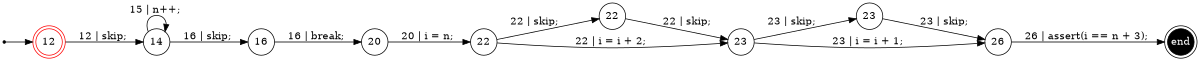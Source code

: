 digraph finite_state_machine {
	rankdir=LR
	size="8,5"
	93824994230640 [label = 12, shape = doublecircle, color = red, fixedsize = true]; 
	s93824994230640 [shape = point];
	e93824994234208 [shape = doublecircle, fixedsize = true, style = filled, fillcolor = black, fontcolor = white,  label = end];
	 93824994230800 [label = 14, shape = circle, fixedsize = true ];
	 93824994231936 [label = 16, shape = circle, fixedsize = true ];
	 93824994231424 [label = 20, shape = circle, fixedsize = true ];
	 93824994232336 [label = 22, shape = circle, fixedsize = true ];
	 93824994233136 [label = 22, shape = circle, fixedsize = true ];
	 93824994237552 [label = 23, shape = circle, fixedsize = true ];
	 93824994234784 [label = 23, shape = circle, fixedsize = true ];
	 93824994234208 [label = 26, shape = circle, fixedsize = true ];
	s93824994230640 -> 93824994230640;
	93824994230640 -> 93824994230800 [ label = "12 | skip; "];
	93824994230800 -> 93824994230800 [ label = "15 | n++; "];
	93824994230800 -> 93824994231936 [ label = "16 | skip; "];
	93824994231936 -> 93824994231424 [ label = "16 | break; "];
	93824994231424 -> 93824994232336 [ label = "20 | i = n; "];
	93824994232336 -> 93824994237552 [ label = "22 | i = i + 2; "];
	93824994232336 -> 93824994233136 [ label = "22 | skip; "];
	93824994233136 -> 93824994237552 [ label = "22 | skip; "];
	93824994237552 -> 93824994234208 [ label = "23 | i = i + 1; "];
	93824994237552 -> 93824994234784 [ label = "23 | skip; "];
	93824994234784 -> 93824994234208 [ label = "23 | skip; "];
	93824994234208 -> e93824994234208 [ label = "26 | assert(i == n + 3); "];
}
